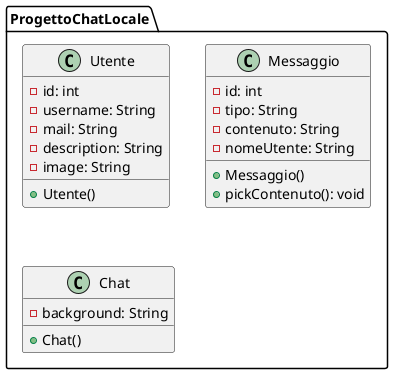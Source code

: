 @startuml

package "ProgettoChatLocale"{
    class Utente{
        -id: int
        -username: String
        -mail: String
        -description: String
        -image: String
        +Utente()
    }
    class Messaggio{
        -id: int
        -tipo: String
        -contenuto: String
        -nomeUtente: String
        +Messaggio()
        +pickContenuto(): void 
    }
    class Chat{
        -background: String
        +Chat()
    }
}

@enduml
